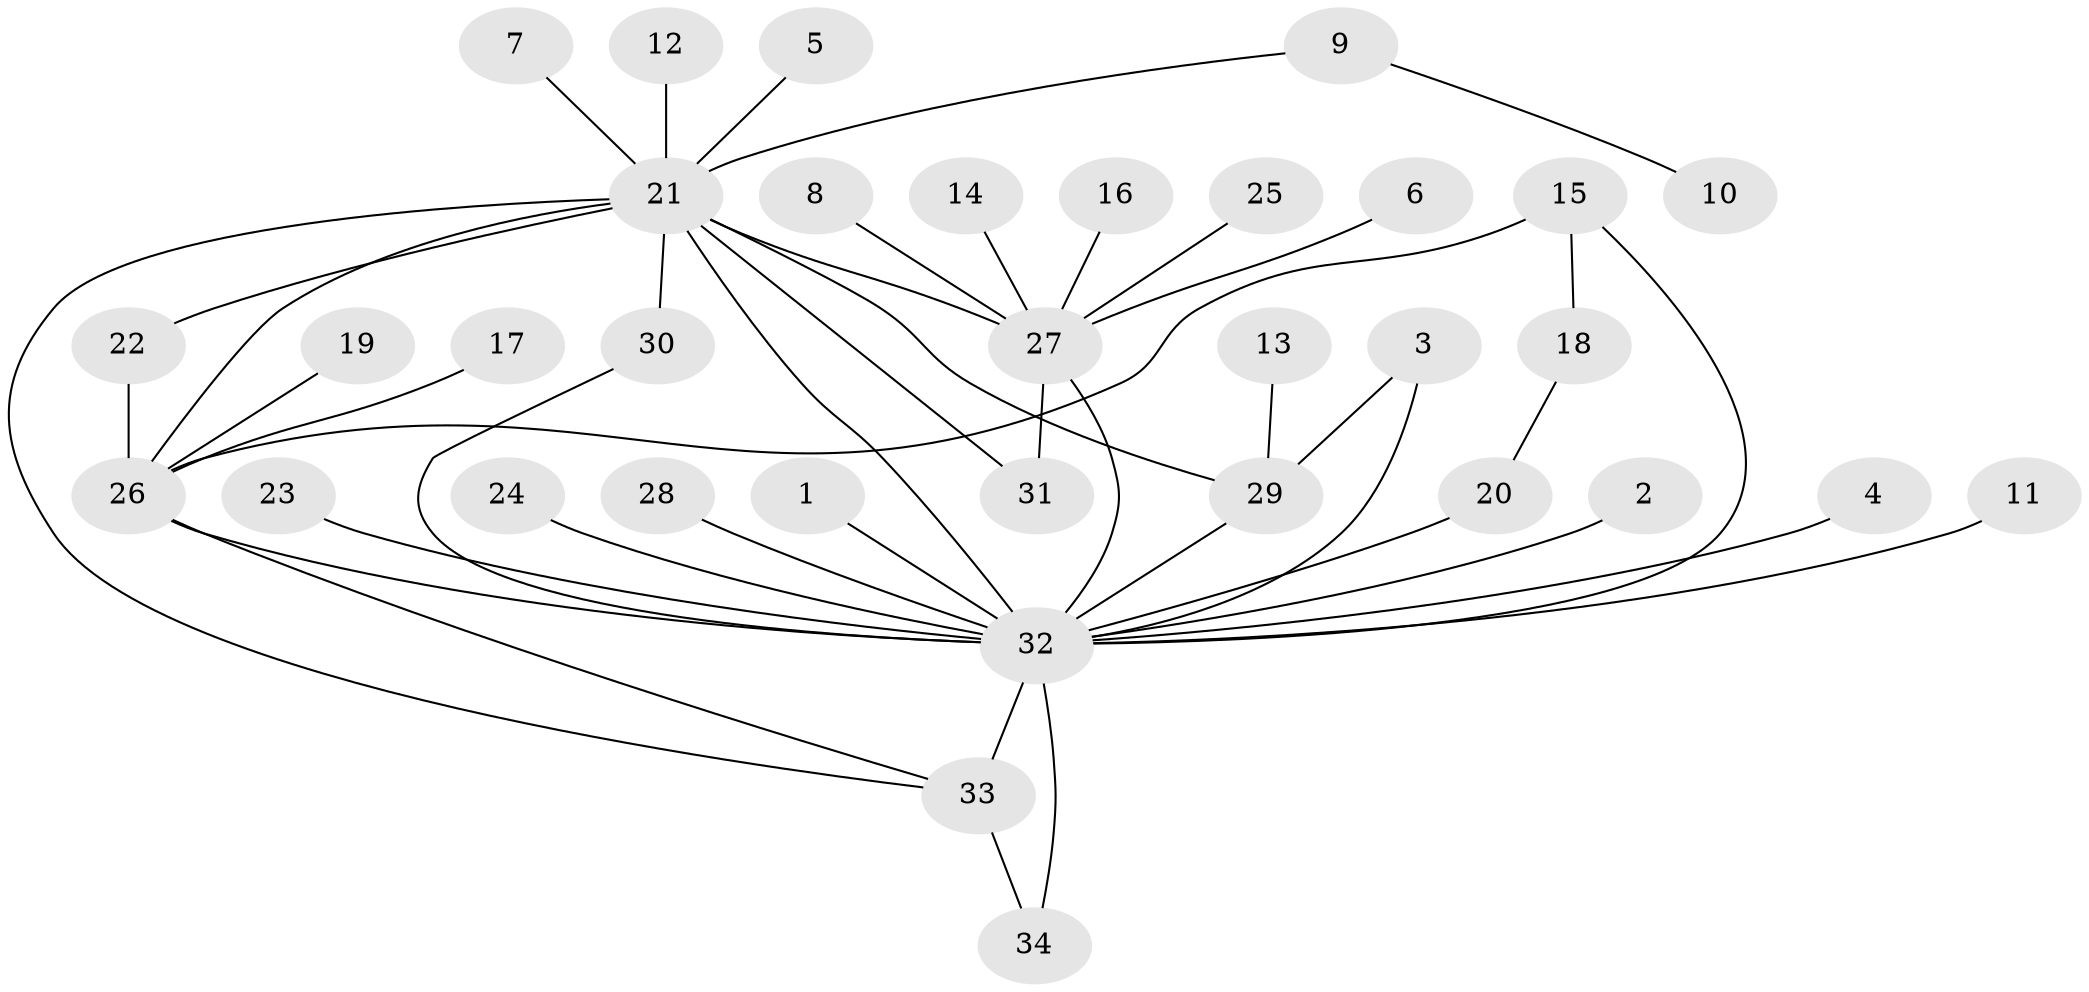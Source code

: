 // original degree distribution, {1: 0.5223880597014925, 21: 0.014925373134328358, 2: 0.23880597014925373, 12: 0.014925373134328358, 5: 0.05970149253731343, 8: 0.029850746268656716, 3: 0.08955223880597014, 4: 0.029850746268656716}
// Generated by graph-tools (version 1.1) at 2025/49/03/09/25 03:49:54]
// undirected, 34 vertices, 45 edges
graph export_dot {
graph [start="1"]
  node [color=gray90,style=filled];
  1;
  2;
  3;
  4;
  5;
  6;
  7;
  8;
  9;
  10;
  11;
  12;
  13;
  14;
  15;
  16;
  17;
  18;
  19;
  20;
  21;
  22;
  23;
  24;
  25;
  26;
  27;
  28;
  29;
  30;
  31;
  32;
  33;
  34;
  1 -- 32 [weight=1.0];
  2 -- 32 [weight=1.0];
  3 -- 29 [weight=1.0];
  3 -- 32 [weight=1.0];
  4 -- 32 [weight=1.0];
  5 -- 21 [weight=1.0];
  6 -- 27 [weight=1.0];
  7 -- 21 [weight=1.0];
  8 -- 27 [weight=1.0];
  9 -- 10 [weight=1.0];
  9 -- 21 [weight=1.0];
  11 -- 32 [weight=1.0];
  12 -- 21 [weight=1.0];
  13 -- 29 [weight=1.0];
  14 -- 27 [weight=1.0];
  15 -- 18 [weight=1.0];
  15 -- 26 [weight=1.0];
  15 -- 32 [weight=1.0];
  16 -- 27 [weight=1.0];
  17 -- 26 [weight=1.0];
  18 -- 20 [weight=1.0];
  19 -- 26 [weight=1.0];
  20 -- 32 [weight=1.0];
  21 -- 22 [weight=1.0];
  21 -- 26 [weight=1.0];
  21 -- 27 [weight=1.0];
  21 -- 29 [weight=1.0];
  21 -- 30 [weight=1.0];
  21 -- 31 [weight=1.0];
  21 -- 32 [weight=1.0];
  21 -- 33 [weight=1.0];
  22 -- 26 [weight=1.0];
  23 -- 32 [weight=1.0];
  24 -- 32 [weight=1.0];
  25 -- 27 [weight=1.0];
  26 -- 32 [weight=1.0];
  26 -- 33 [weight=1.0];
  27 -- 31 [weight=1.0];
  27 -- 32 [weight=2.0];
  28 -- 32 [weight=1.0];
  29 -- 32 [weight=1.0];
  30 -- 32 [weight=1.0];
  32 -- 33 [weight=3.0];
  32 -- 34 [weight=1.0];
  33 -- 34 [weight=1.0];
}
